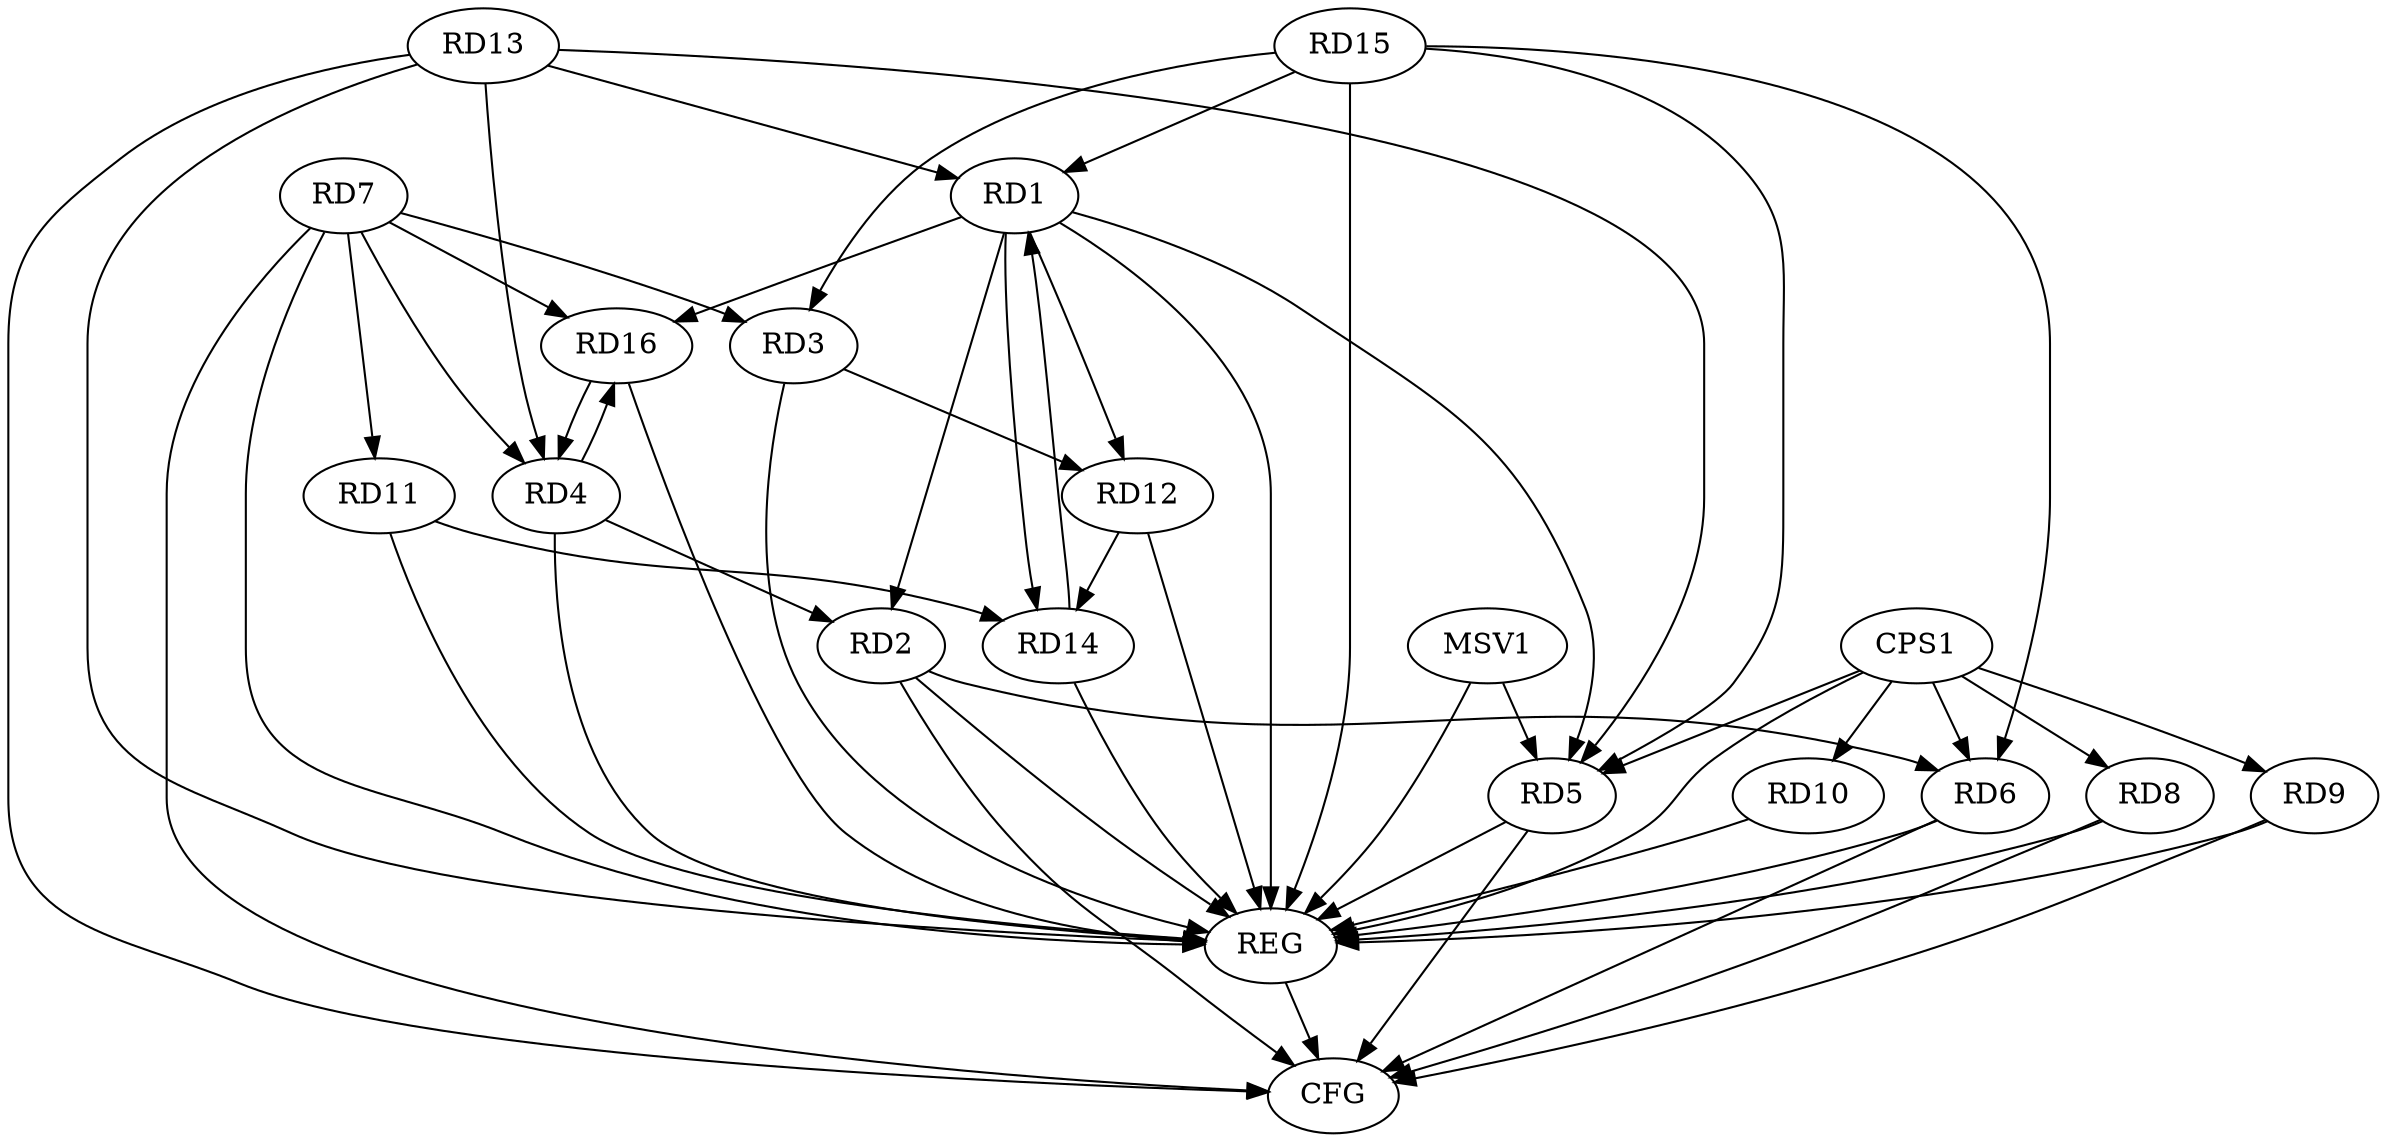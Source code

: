 strict digraph G {
  RD1 [ label="RD1" ];
  RD2 [ label="RD2" ];
  RD3 [ label="RD3" ];
  RD4 [ label="RD4" ];
  RD5 [ label="RD5" ];
  RD6 [ label="RD6" ];
  RD7 [ label="RD7" ];
  RD8 [ label="RD8" ];
  RD9 [ label="RD9" ];
  RD10 [ label="RD10" ];
  RD11 [ label="RD11" ];
  RD12 [ label="RD12" ];
  RD13 [ label="RD13" ];
  RD14 [ label="RD14" ];
  RD15 [ label="RD15" ];
  RD16 [ label="RD16" ];
  CPS1 [ label="CPS1" ];
  REG [ label="REG" ];
  CFG [ label="CFG" ];
  MSV1 [ label="MSV1" ];
  RD1 -> RD2;
  RD1 -> RD5;
  RD1 -> RD12;
  RD13 -> RD1;
  RD1 -> RD14;
  RD14 -> RD1;
  RD15 -> RD1;
  RD1 -> RD16;
  RD4 -> RD2;
  RD2 -> RD6;
  RD7 -> RD3;
  RD3 -> RD12;
  RD15 -> RD3;
  RD7 -> RD4;
  RD13 -> RD4;
  RD4 -> RD16;
  RD16 -> RD4;
  RD13 -> RD5;
  RD15 -> RD5;
  RD15 -> RD6;
  RD7 -> RD11;
  RD7 -> RD16;
  RD11 -> RD14;
  RD12 -> RD14;
  CPS1 -> RD5;
  CPS1 -> RD6;
  CPS1 -> RD8;
  CPS1 -> RD9;
  CPS1 -> RD10;
  RD1 -> REG;
  RD2 -> REG;
  RD3 -> REG;
  RD4 -> REG;
  RD5 -> REG;
  RD6 -> REG;
  RD7 -> REG;
  RD8 -> REG;
  RD9 -> REG;
  RD10 -> REG;
  RD11 -> REG;
  RD12 -> REG;
  RD13 -> REG;
  RD14 -> REG;
  RD15 -> REG;
  RD16 -> REG;
  CPS1 -> REG;
  RD7 -> CFG;
  RD8 -> CFG;
  RD2 -> CFG;
  RD6 -> CFG;
  RD9 -> CFG;
  RD5 -> CFG;
  RD13 -> CFG;
  REG -> CFG;
  MSV1 -> RD5;
  MSV1 -> REG;
}
